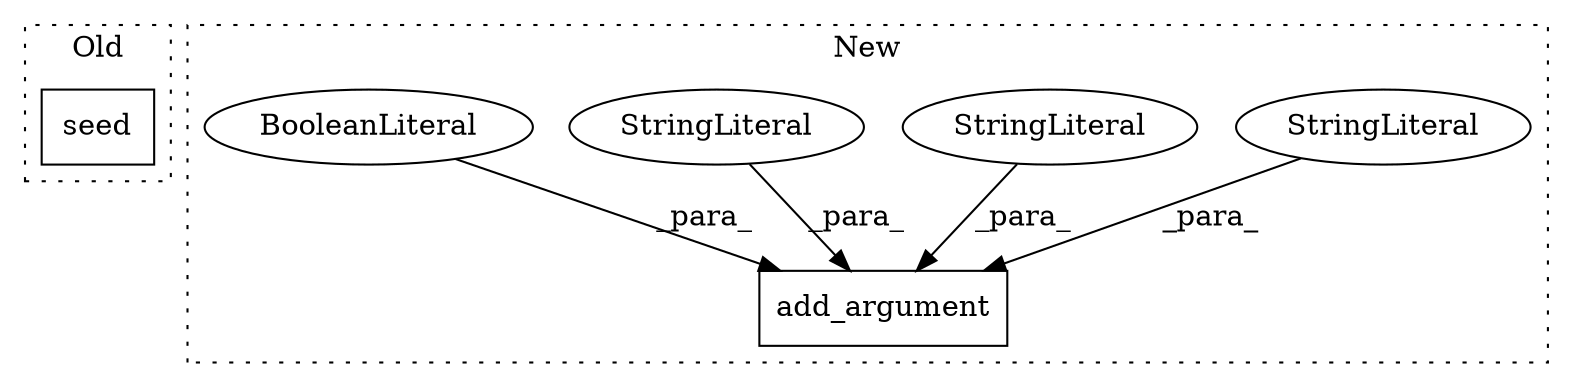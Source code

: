 digraph G {
subgraph cluster0 {
1 [label="seed" a="32" s="4384,4399" l="5,1" shape="box"];
label = "Old";
style="dotted";
}
subgraph cluster1 {
2 [label="add_argument" a="32" s="3993,4072" l="13,1" shape="box"];
3 [label="StringLiteral" a="45" s="4036" l="36" shape="ellipse"];
4 [label="StringLiteral" a="45" s="4006" l="10" shape="ellipse"];
5 [label="StringLiteral" a="45" s="4017" l="12" shape="ellipse"];
6 [label="BooleanLiteral" a="9" s="4030" l="5" shape="ellipse"];
label = "New";
style="dotted";
}
3 -> 2 [label="_para_"];
4 -> 2 [label="_para_"];
5 -> 2 [label="_para_"];
6 -> 2 [label="_para_"];
}